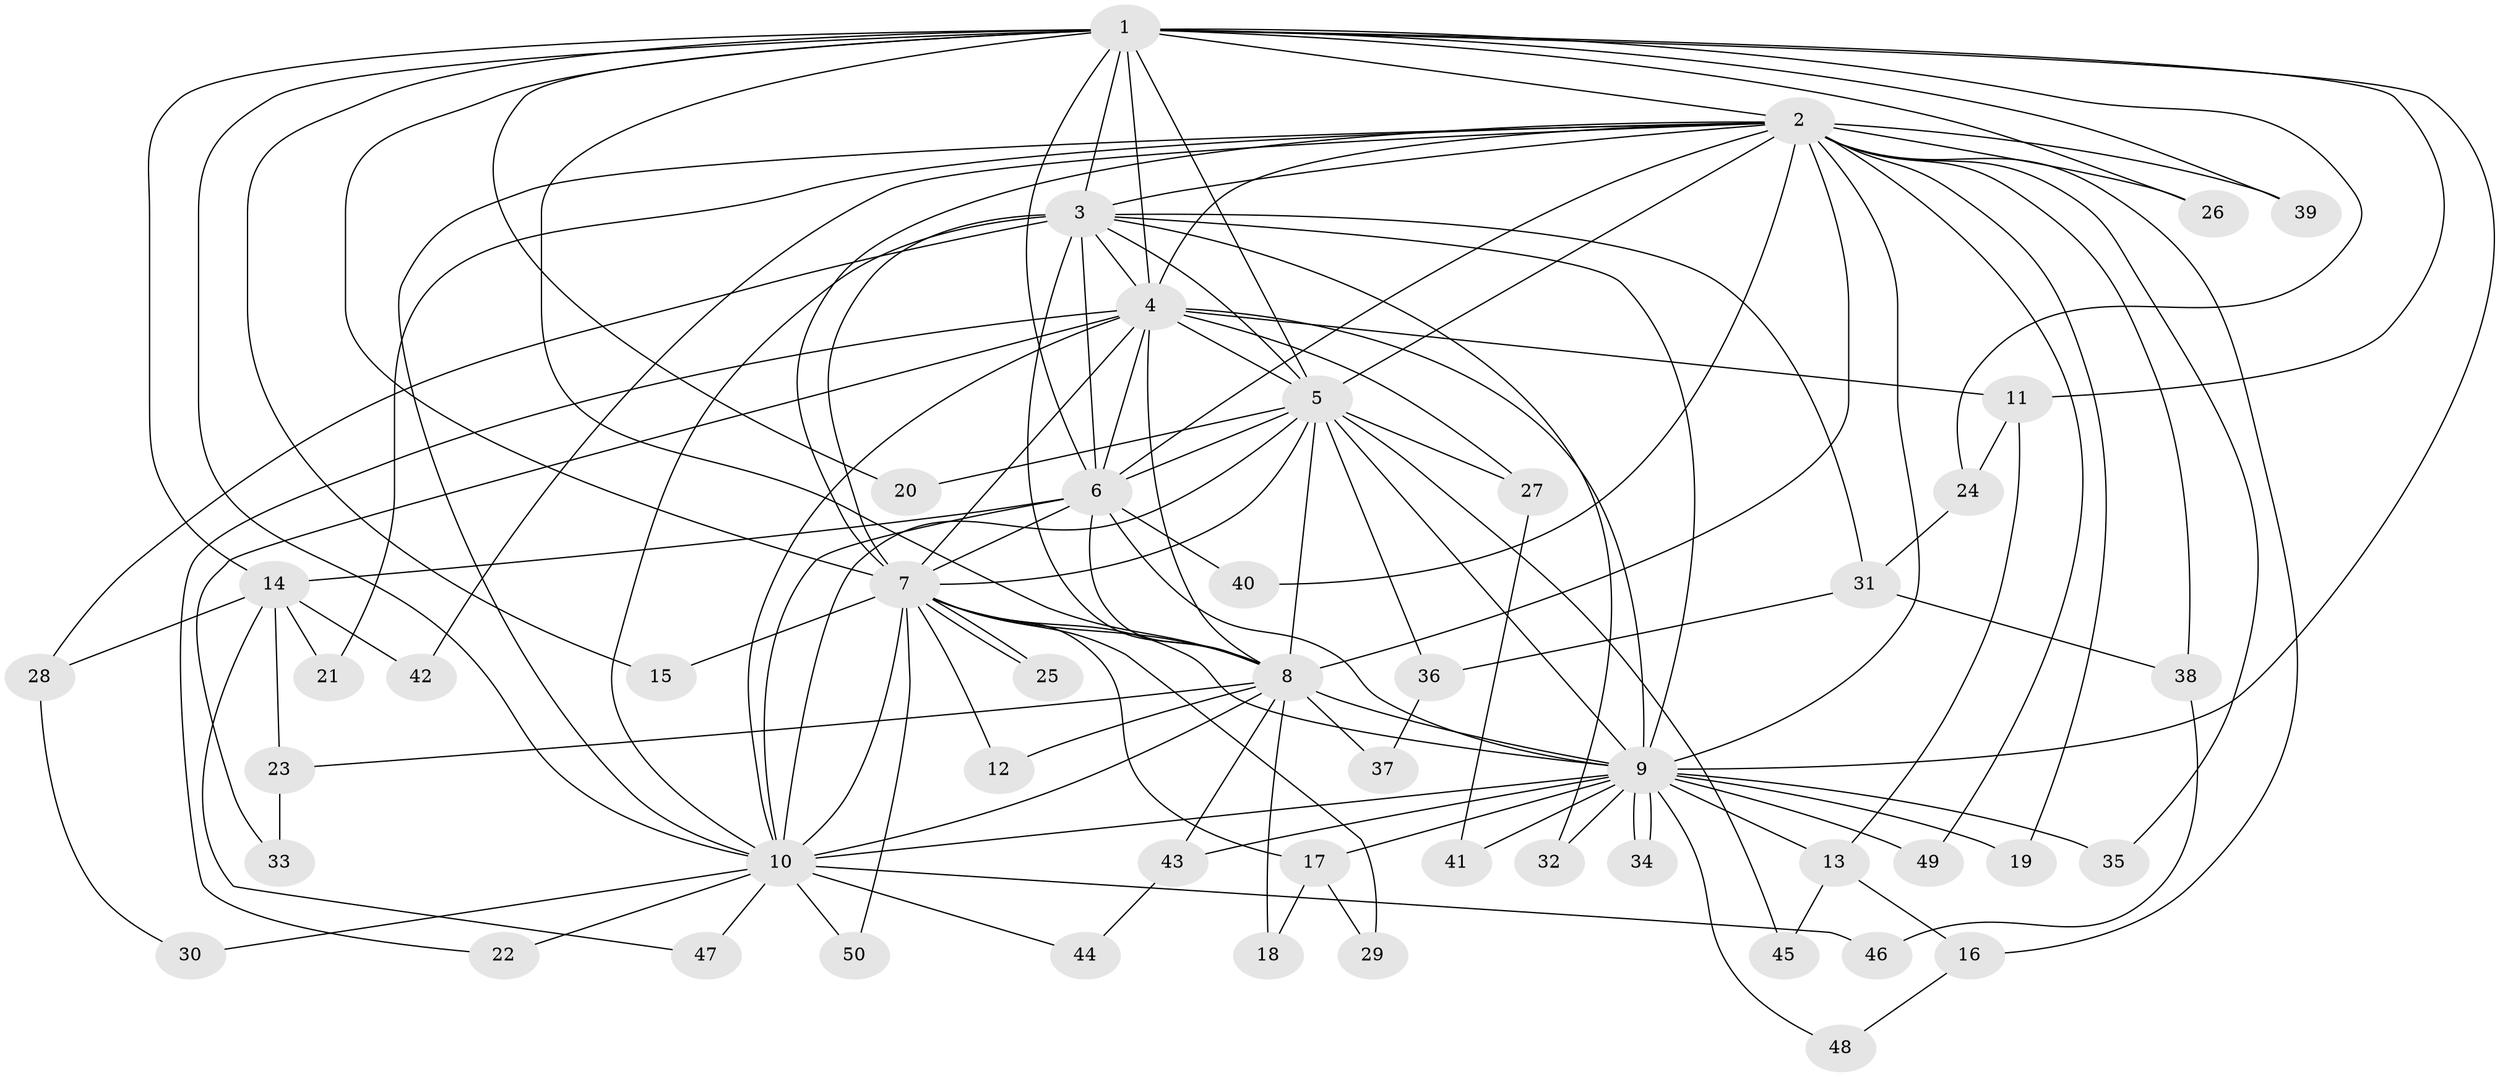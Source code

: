 // Generated by graph-tools (version 1.1) at 2025/13/03/09/25 04:13:42]
// undirected, 50 vertices, 125 edges
graph export_dot {
graph [start="1"]
  node [color=gray90,style=filled];
  1;
  2;
  3;
  4;
  5;
  6;
  7;
  8;
  9;
  10;
  11;
  12;
  13;
  14;
  15;
  16;
  17;
  18;
  19;
  20;
  21;
  22;
  23;
  24;
  25;
  26;
  27;
  28;
  29;
  30;
  31;
  32;
  33;
  34;
  35;
  36;
  37;
  38;
  39;
  40;
  41;
  42;
  43;
  44;
  45;
  46;
  47;
  48;
  49;
  50;
  1 -- 2;
  1 -- 3;
  1 -- 4;
  1 -- 5;
  1 -- 6;
  1 -- 7;
  1 -- 8;
  1 -- 9;
  1 -- 10;
  1 -- 11;
  1 -- 14;
  1 -- 15;
  1 -- 20;
  1 -- 24;
  1 -- 26;
  1 -- 39;
  2 -- 3;
  2 -- 4;
  2 -- 5;
  2 -- 6;
  2 -- 7;
  2 -- 8;
  2 -- 9;
  2 -- 10;
  2 -- 16;
  2 -- 19;
  2 -- 21;
  2 -- 26;
  2 -- 35;
  2 -- 38;
  2 -- 39;
  2 -- 40;
  2 -- 42;
  2 -- 49;
  3 -- 4;
  3 -- 5;
  3 -- 6;
  3 -- 7;
  3 -- 8;
  3 -- 9;
  3 -- 10;
  3 -- 28;
  3 -- 31;
  3 -- 32;
  4 -- 5;
  4 -- 6;
  4 -- 7;
  4 -- 8;
  4 -- 9;
  4 -- 10;
  4 -- 11;
  4 -- 22;
  4 -- 27;
  4 -- 33;
  5 -- 6;
  5 -- 7;
  5 -- 8;
  5 -- 9;
  5 -- 10;
  5 -- 20;
  5 -- 27;
  5 -- 36;
  5 -- 45;
  6 -- 7;
  6 -- 8;
  6 -- 9;
  6 -- 10;
  6 -- 14;
  6 -- 40;
  7 -- 8;
  7 -- 9;
  7 -- 10;
  7 -- 12;
  7 -- 15;
  7 -- 17;
  7 -- 25;
  7 -- 25;
  7 -- 29;
  7 -- 50;
  8 -- 9;
  8 -- 10;
  8 -- 12;
  8 -- 18;
  8 -- 23;
  8 -- 37;
  8 -- 43;
  9 -- 10;
  9 -- 13;
  9 -- 17;
  9 -- 19;
  9 -- 32;
  9 -- 34;
  9 -- 34;
  9 -- 35;
  9 -- 41;
  9 -- 43;
  9 -- 48;
  9 -- 49;
  10 -- 22;
  10 -- 30;
  10 -- 44;
  10 -- 46;
  10 -- 47;
  10 -- 50;
  11 -- 13;
  11 -- 24;
  13 -- 16;
  13 -- 45;
  14 -- 21;
  14 -- 23;
  14 -- 28;
  14 -- 42;
  14 -- 47;
  16 -- 48;
  17 -- 18;
  17 -- 29;
  23 -- 33;
  24 -- 31;
  27 -- 41;
  28 -- 30;
  31 -- 36;
  31 -- 38;
  36 -- 37;
  38 -- 46;
  43 -- 44;
}
